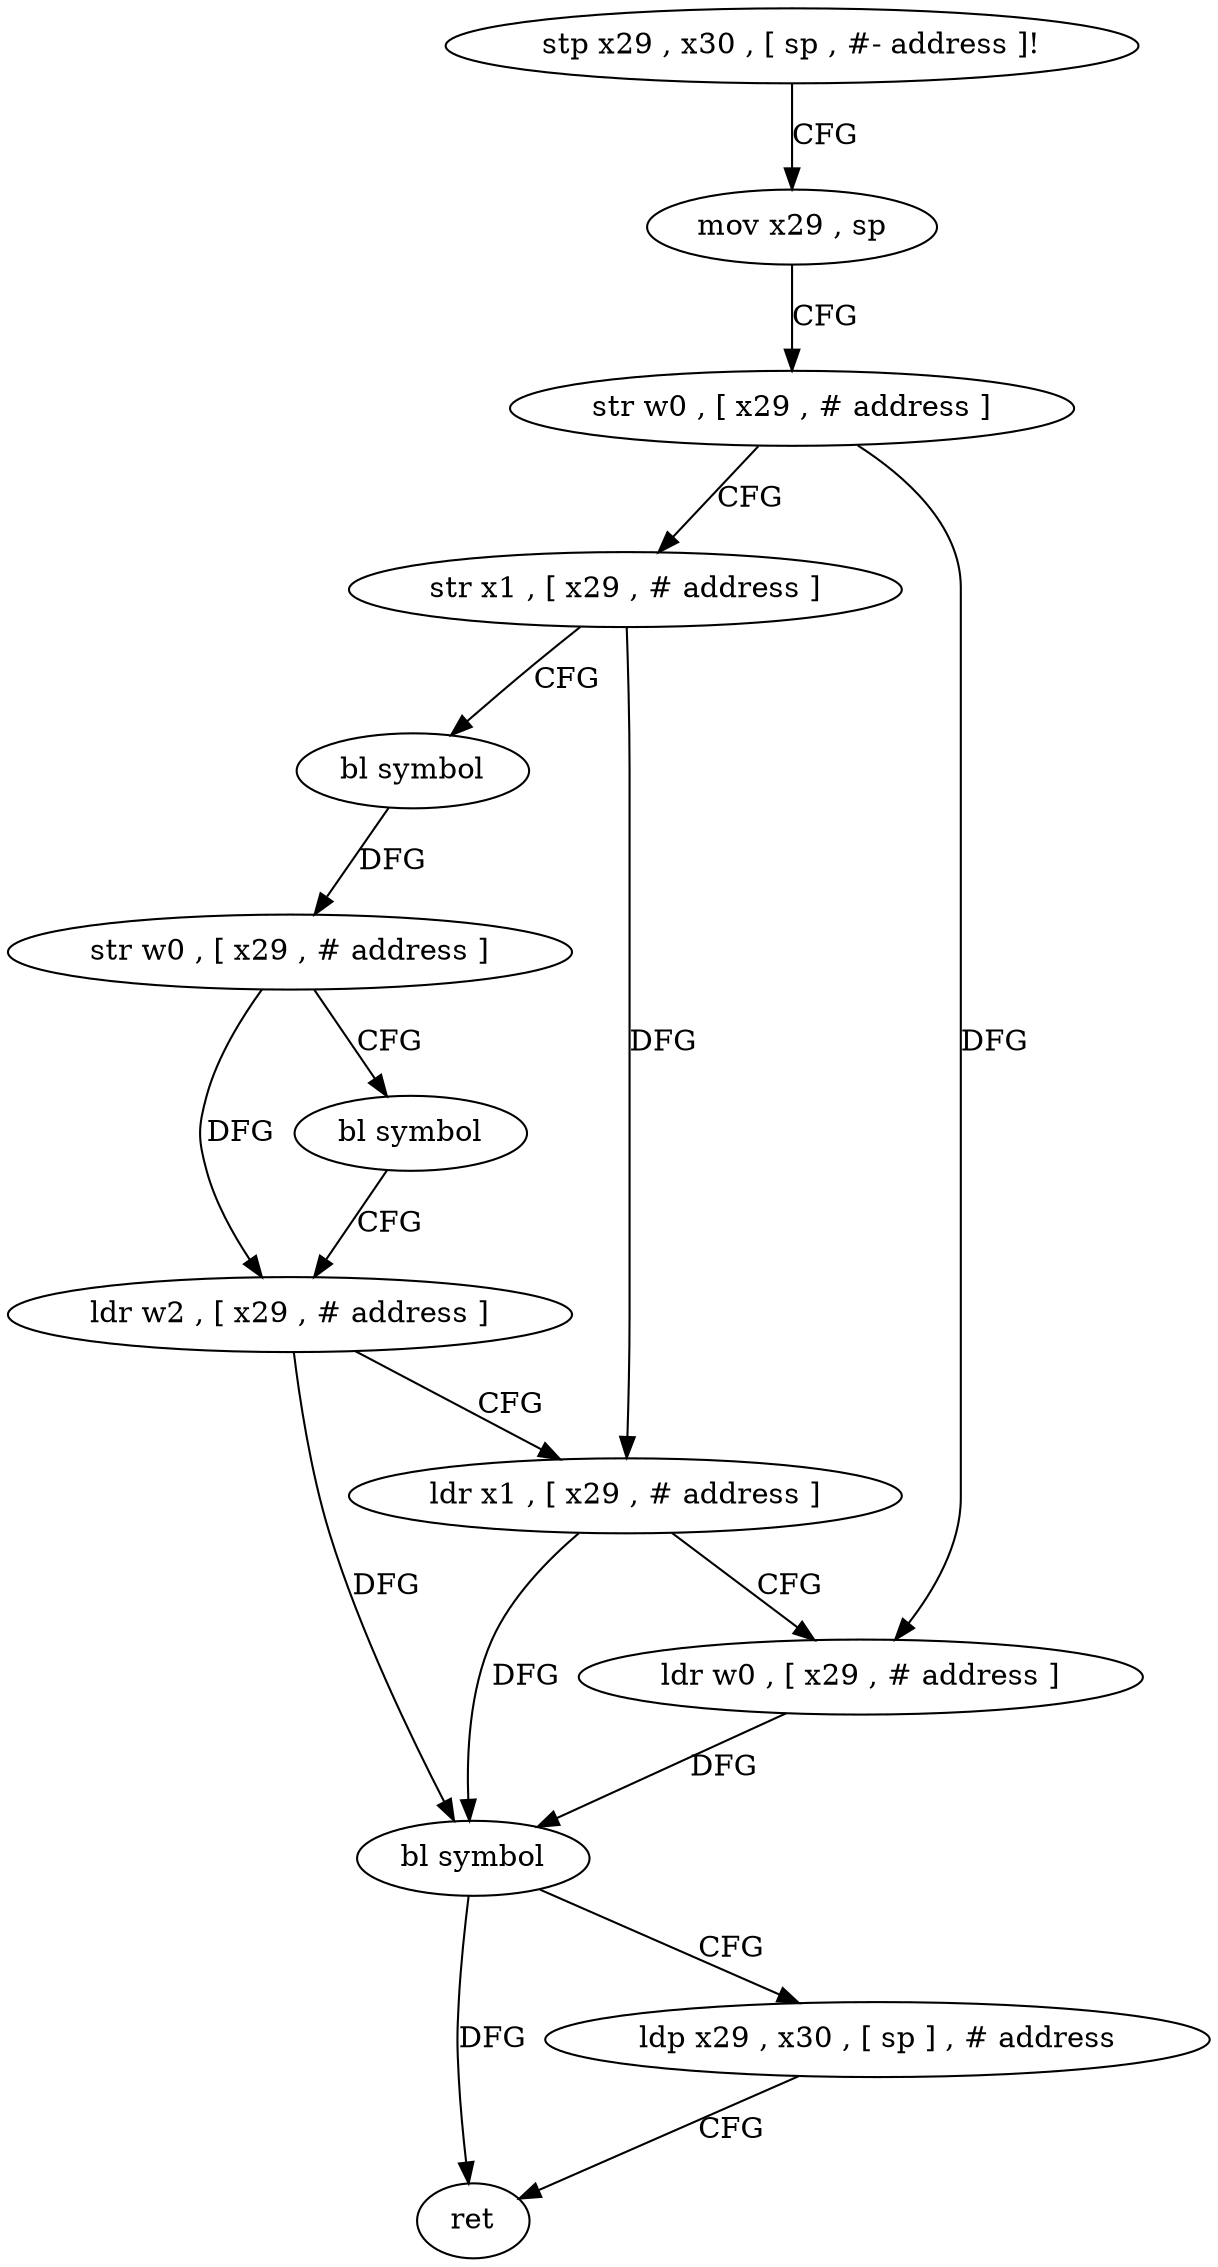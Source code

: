 digraph "func" {
"4216724" [label = "stp x29 , x30 , [ sp , #- address ]!" ]
"4216728" [label = "mov x29 , sp" ]
"4216732" [label = "str w0 , [ x29 , # address ]" ]
"4216736" [label = "str x1 , [ x29 , # address ]" ]
"4216740" [label = "bl symbol" ]
"4216744" [label = "str w0 , [ x29 , # address ]" ]
"4216748" [label = "bl symbol" ]
"4216752" [label = "ldr w2 , [ x29 , # address ]" ]
"4216756" [label = "ldr x1 , [ x29 , # address ]" ]
"4216760" [label = "ldr w0 , [ x29 , # address ]" ]
"4216764" [label = "bl symbol" ]
"4216768" [label = "ldp x29 , x30 , [ sp ] , # address" ]
"4216772" [label = "ret" ]
"4216724" -> "4216728" [ label = "CFG" ]
"4216728" -> "4216732" [ label = "CFG" ]
"4216732" -> "4216736" [ label = "CFG" ]
"4216732" -> "4216760" [ label = "DFG" ]
"4216736" -> "4216740" [ label = "CFG" ]
"4216736" -> "4216756" [ label = "DFG" ]
"4216740" -> "4216744" [ label = "DFG" ]
"4216744" -> "4216748" [ label = "CFG" ]
"4216744" -> "4216752" [ label = "DFG" ]
"4216748" -> "4216752" [ label = "CFG" ]
"4216752" -> "4216756" [ label = "CFG" ]
"4216752" -> "4216764" [ label = "DFG" ]
"4216756" -> "4216760" [ label = "CFG" ]
"4216756" -> "4216764" [ label = "DFG" ]
"4216760" -> "4216764" [ label = "DFG" ]
"4216764" -> "4216768" [ label = "CFG" ]
"4216764" -> "4216772" [ label = "DFG" ]
"4216768" -> "4216772" [ label = "CFG" ]
}
